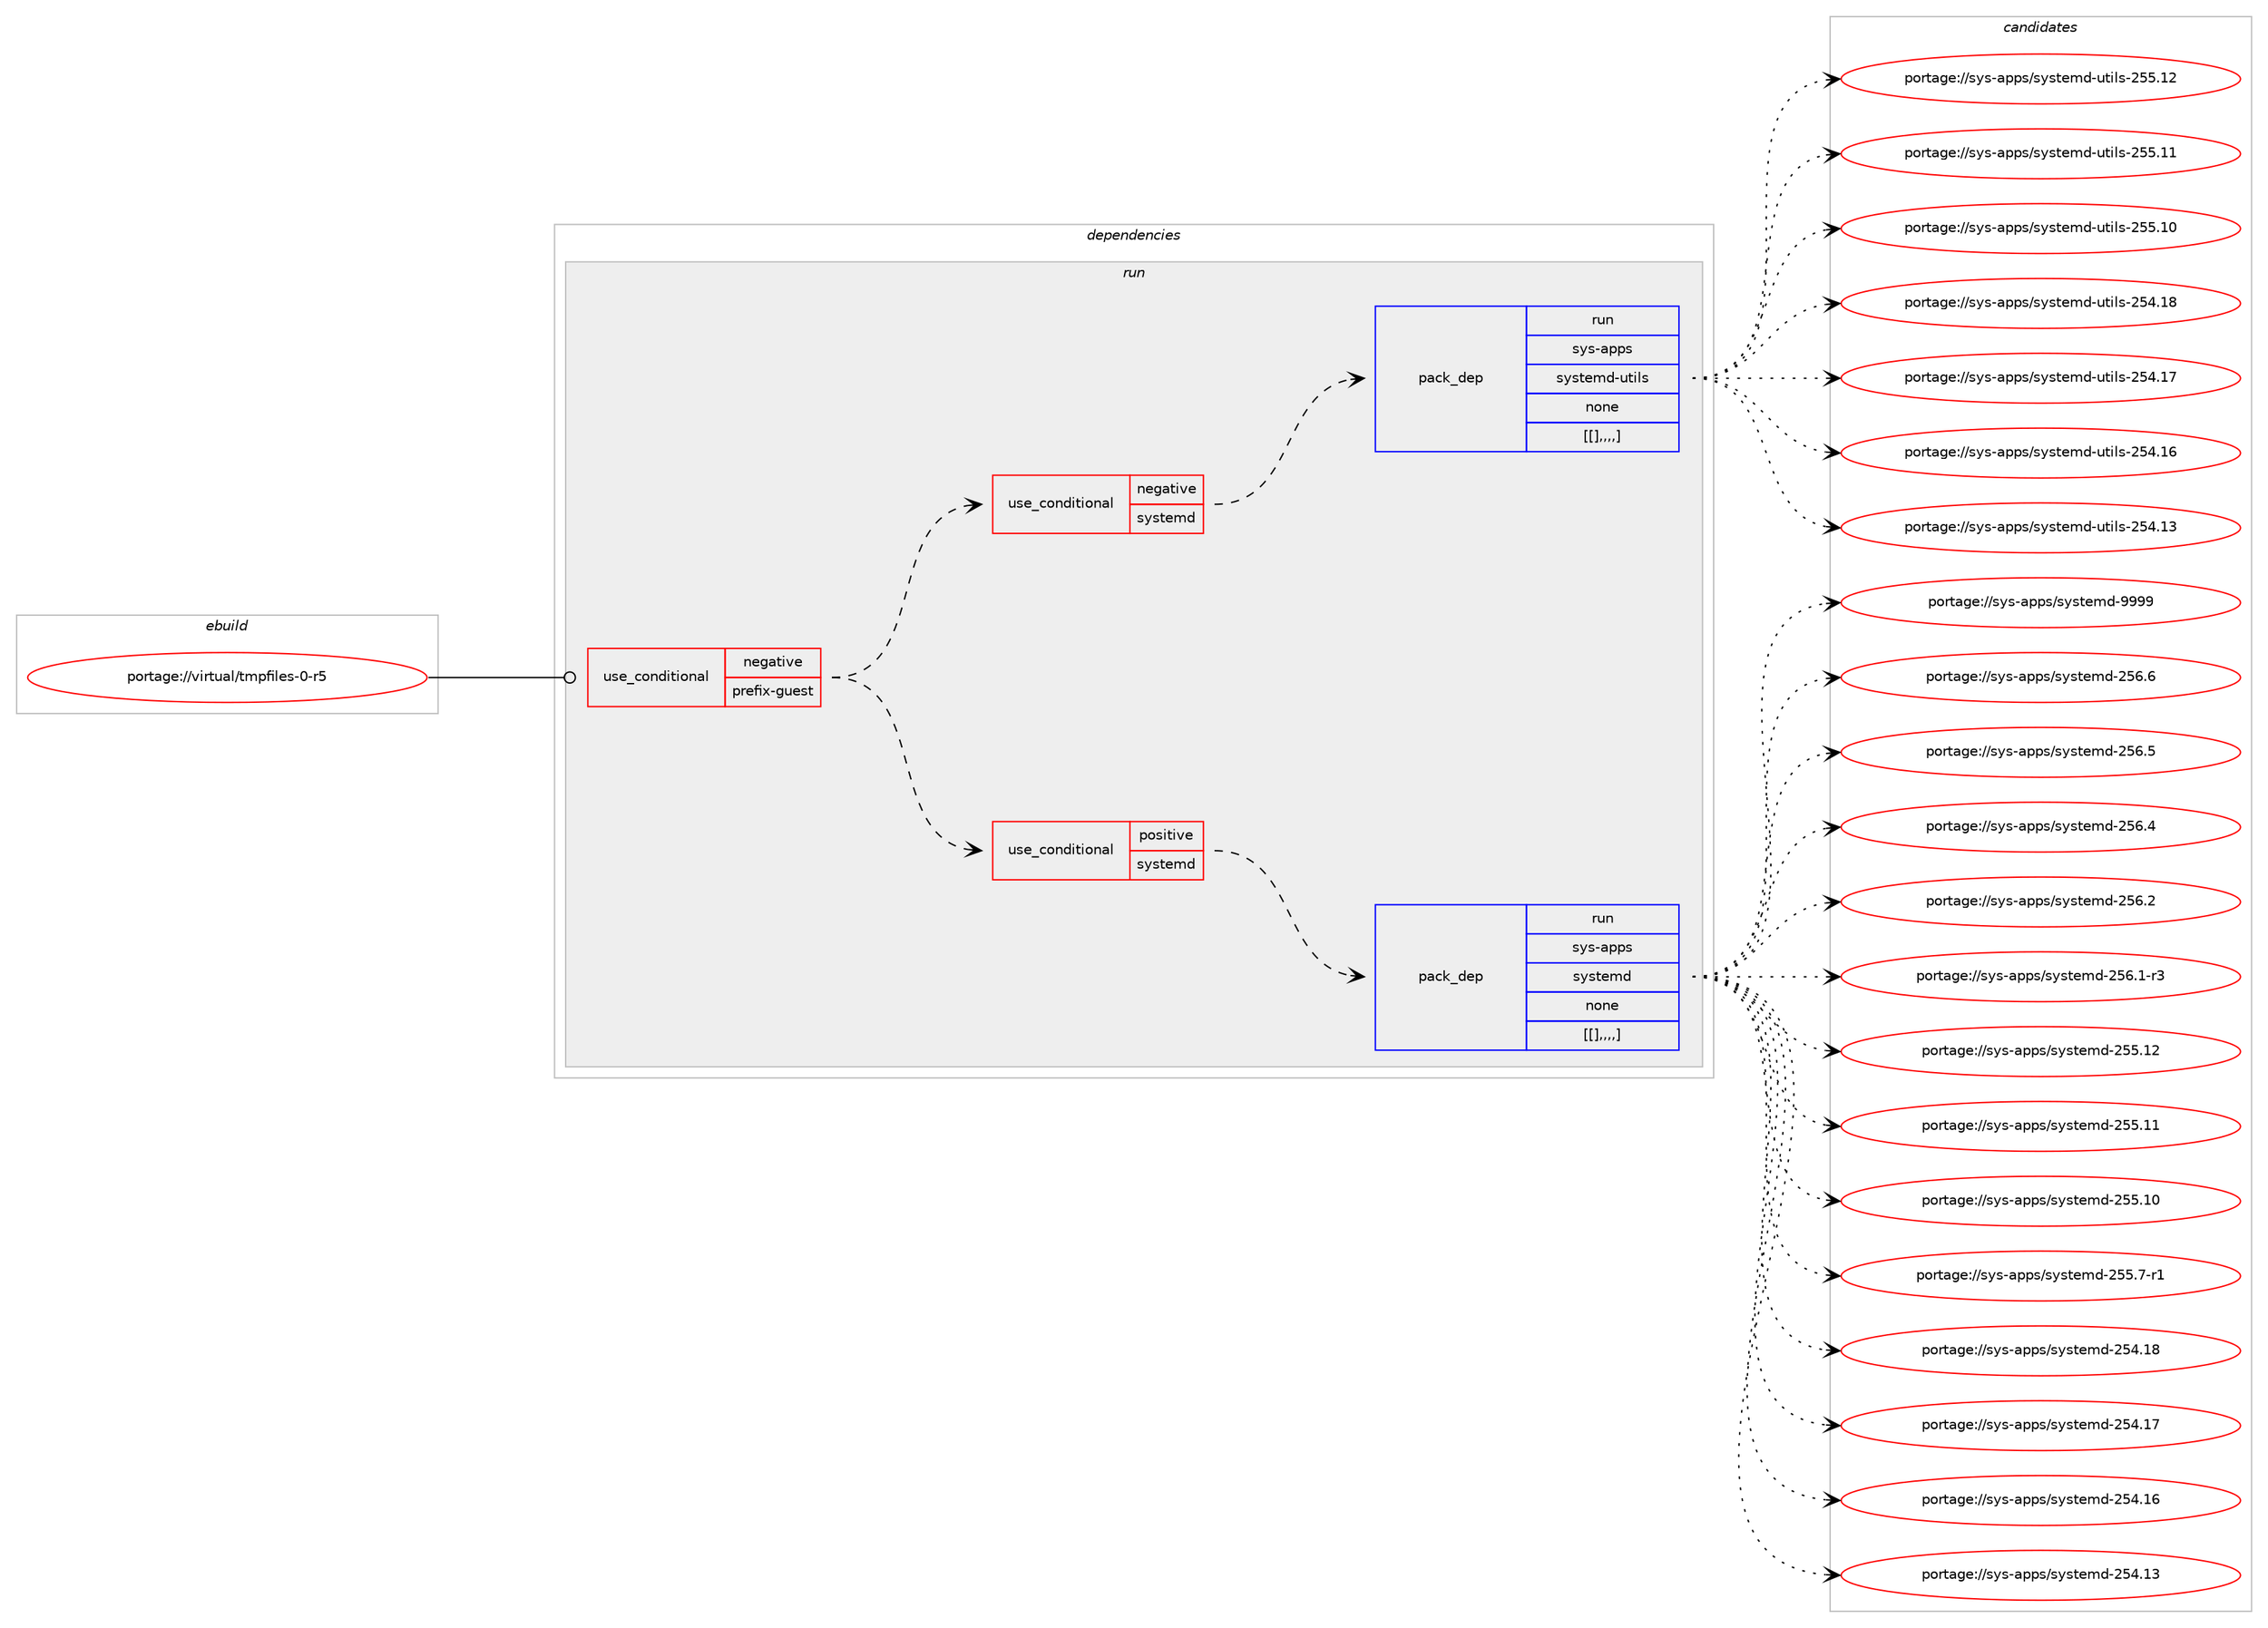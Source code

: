 digraph prolog {

# *************
# Graph options
# *************

newrank=true;
concentrate=true;
compound=true;
graph [rankdir=LR,fontname=Helvetica,fontsize=10,ranksep=1.5];#, ranksep=2.5, nodesep=0.2];
edge  [arrowhead=vee];
node  [fontname=Helvetica,fontsize=10];

# **********
# The ebuild
# **********

subgraph cluster_leftcol {
color=gray;
label=<<i>ebuild</i>>;
id [label="portage://virtual/tmpfiles-0-r5", color=red, width=4, href="../virtual/tmpfiles-0-r5.svg"];
}

# ****************
# The dependencies
# ****************

subgraph cluster_midcol {
color=gray;
label=<<i>dependencies</i>>;
subgraph cluster_compile {
fillcolor="#eeeeee";
style=filled;
label=<<i>compile</i>>;
}
subgraph cluster_compileandrun {
fillcolor="#eeeeee";
style=filled;
label=<<i>compile and run</i>>;
}
subgraph cluster_run {
fillcolor="#eeeeee";
style=filled;
label=<<i>run</i>>;
subgraph cond10785 {
dependency29749 [label=<<TABLE BORDER="0" CELLBORDER="1" CELLSPACING="0" CELLPADDING="4"><TR><TD ROWSPAN="3" CELLPADDING="10">use_conditional</TD></TR><TR><TD>negative</TD></TR><TR><TD>prefix-guest</TD></TR></TABLE>>, shape=none, color=red];
subgraph cond10786 {
dependency29750 [label=<<TABLE BORDER="0" CELLBORDER="1" CELLSPACING="0" CELLPADDING="4"><TR><TD ROWSPAN="3" CELLPADDING="10">use_conditional</TD></TR><TR><TD>positive</TD></TR><TR><TD>systemd</TD></TR></TABLE>>, shape=none, color=red];
subgraph pack18745 {
dependency29751 [label=<<TABLE BORDER="0" CELLBORDER="1" CELLSPACING="0" CELLPADDING="4" WIDTH="220"><TR><TD ROWSPAN="6" CELLPADDING="30">pack_dep</TD></TR><TR><TD WIDTH="110">run</TD></TR><TR><TD>sys-apps</TD></TR><TR><TD>systemd</TD></TR><TR><TD>none</TD></TR><TR><TD>[[],,,,]</TD></TR></TABLE>>, shape=none, color=blue];
}
dependency29750:e -> dependency29751:w [weight=20,style="dashed",arrowhead="vee"];
}
dependency29749:e -> dependency29750:w [weight=20,style="dashed",arrowhead="vee"];
subgraph cond10787 {
dependency29752 [label=<<TABLE BORDER="0" CELLBORDER="1" CELLSPACING="0" CELLPADDING="4"><TR><TD ROWSPAN="3" CELLPADDING="10">use_conditional</TD></TR><TR><TD>negative</TD></TR><TR><TD>systemd</TD></TR></TABLE>>, shape=none, color=red];
subgraph pack18746 {
dependency29753 [label=<<TABLE BORDER="0" CELLBORDER="1" CELLSPACING="0" CELLPADDING="4" WIDTH="220"><TR><TD ROWSPAN="6" CELLPADDING="30">pack_dep</TD></TR><TR><TD WIDTH="110">run</TD></TR><TR><TD>sys-apps</TD></TR><TR><TD>systemd-utils</TD></TR><TR><TD>none</TD></TR><TR><TD>[[],,,,]</TD></TR></TABLE>>, shape=none, color=blue];
}
dependency29752:e -> dependency29753:w [weight=20,style="dashed",arrowhead="vee"];
}
dependency29749:e -> dependency29752:w [weight=20,style="dashed",arrowhead="vee"];
}
id:e -> dependency29749:w [weight=20,style="solid",arrowhead="odot"];
}
}

# **************
# The candidates
# **************

subgraph cluster_choices {
rank=same;
color=gray;
label=<<i>candidates</i>>;

subgraph choice18745 {
color=black;
nodesep=1;
choice1151211154597112112115471151211151161011091004557575757 [label="portage://sys-apps/systemd-9999", color=red, width=4,href="../sys-apps/systemd-9999.svg"];
choice115121115459711211211547115121115116101109100455053544654 [label="portage://sys-apps/systemd-256.6", color=red, width=4,href="../sys-apps/systemd-256.6.svg"];
choice115121115459711211211547115121115116101109100455053544653 [label="portage://sys-apps/systemd-256.5", color=red, width=4,href="../sys-apps/systemd-256.5.svg"];
choice115121115459711211211547115121115116101109100455053544652 [label="portage://sys-apps/systemd-256.4", color=red, width=4,href="../sys-apps/systemd-256.4.svg"];
choice115121115459711211211547115121115116101109100455053544650 [label="portage://sys-apps/systemd-256.2", color=red, width=4,href="../sys-apps/systemd-256.2.svg"];
choice1151211154597112112115471151211151161011091004550535446494511451 [label="portage://sys-apps/systemd-256.1-r3", color=red, width=4,href="../sys-apps/systemd-256.1-r3.svg"];
choice11512111545971121121154711512111511610110910045505353464950 [label="portage://sys-apps/systemd-255.12", color=red, width=4,href="../sys-apps/systemd-255.12.svg"];
choice11512111545971121121154711512111511610110910045505353464949 [label="portage://sys-apps/systemd-255.11", color=red, width=4,href="../sys-apps/systemd-255.11.svg"];
choice11512111545971121121154711512111511610110910045505353464948 [label="portage://sys-apps/systemd-255.10", color=red, width=4,href="../sys-apps/systemd-255.10.svg"];
choice1151211154597112112115471151211151161011091004550535346554511449 [label="portage://sys-apps/systemd-255.7-r1", color=red, width=4,href="../sys-apps/systemd-255.7-r1.svg"];
choice11512111545971121121154711512111511610110910045505352464956 [label="portage://sys-apps/systemd-254.18", color=red, width=4,href="../sys-apps/systemd-254.18.svg"];
choice11512111545971121121154711512111511610110910045505352464955 [label="portage://sys-apps/systemd-254.17", color=red, width=4,href="../sys-apps/systemd-254.17.svg"];
choice11512111545971121121154711512111511610110910045505352464954 [label="portage://sys-apps/systemd-254.16", color=red, width=4,href="../sys-apps/systemd-254.16.svg"];
choice11512111545971121121154711512111511610110910045505352464951 [label="portage://sys-apps/systemd-254.13", color=red, width=4,href="../sys-apps/systemd-254.13.svg"];
dependency29751:e -> choice1151211154597112112115471151211151161011091004557575757:w [style=dotted,weight="100"];
dependency29751:e -> choice115121115459711211211547115121115116101109100455053544654:w [style=dotted,weight="100"];
dependency29751:e -> choice115121115459711211211547115121115116101109100455053544653:w [style=dotted,weight="100"];
dependency29751:e -> choice115121115459711211211547115121115116101109100455053544652:w [style=dotted,weight="100"];
dependency29751:e -> choice115121115459711211211547115121115116101109100455053544650:w [style=dotted,weight="100"];
dependency29751:e -> choice1151211154597112112115471151211151161011091004550535446494511451:w [style=dotted,weight="100"];
dependency29751:e -> choice11512111545971121121154711512111511610110910045505353464950:w [style=dotted,weight="100"];
dependency29751:e -> choice11512111545971121121154711512111511610110910045505353464949:w [style=dotted,weight="100"];
dependency29751:e -> choice11512111545971121121154711512111511610110910045505353464948:w [style=dotted,weight="100"];
dependency29751:e -> choice1151211154597112112115471151211151161011091004550535346554511449:w [style=dotted,weight="100"];
dependency29751:e -> choice11512111545971121121154711512111511610110910045505352464956:w [style=dotted,weight="100"];
dependency29751:e -> choice11512111545971121121154711512111511610110910045505352464955:w [style=dotted,weight="100"];
dependency29751:e -> choice11512111545971121121154711512111511610110910045505352464954:w [style=dotted,weight="100"];
dependency29751:e -> choice11512111545971121121154711512111511610110910045505352464951:w [style=dotted,weight="100"];
}
subgraph choice18746 {
color=black;
nodesep=1;
choice1151211154597112112115471151211151161011091004511711610510811545505353464950 [label="portage://sys-apps/systemd-utils-255.12", color=red, width=4,href="../sys-apps/systemd-utils-255.12.svg"];
choice1151211154597112112115471151211151161011091004511711610510811545505353464949 [label="portage://sys-apps/systemd-utils-255.11", color=red, width=4,href="../sys-apps/systemd-utils-255.11.svg"];
choice1151211154597112112115471151211151161011091004511711610510811545505353464948 [label="portage://sys-apps/systemd-utils-255.10", color=red, width=4,href="../sys-apps/systemd-utils-255.10.svg"];
choice1151211154597112112115471151211151161011091004511711610510811545505352464956 [label="portage://sys-apps/systemd-utils-254.18", color=red, width=4,href="../sys-apps/systemd-utils-254.18.svg"];
choice1151211154597112112115471151211151161011091004511711610510811545505352464955 [label="portage://sys-apps/systemd-utils-254.17", color=red, width=4,href="../sys-apps/systemd-utils-254.17.svg"];
choice1151211154597112112115471151211151161011091004511711610510811545505352464954 [label="portage://sys-apps/systemd-utils-254.16", color=red, width=4,href="../sys-apps/systemd-utils-254.16.svg"];
choice1151211154597112112115471151211151161011091004511711610510811545505352464951 [label="portage://sys-apps/systemd-utils-254.13", color=red, width=4,href="../sys-apps/systemd-utils-254.13.svg"];
dependency29753:e -> choice1151211154597112112115471151211151161011091004511711610510811545505353464950:w [style=dotted,weight="100"];
dependency29753:e -> choice1151211154597112112115471151211151161011091004511711610510811545505353464949:w [style=dotted,weight="100"];
dependency29753:e -> choice1151211154597112112115471151211151161011091004511711610510811545505353464948:w [style=dotted,weight="100"];
dependency29753:e -> choice1151211154597112112115471151211151161011091004511711610510811545505352464956:w [style=dotted,weight="100"];
dependency29753:e -> choice1151211154597112112115471151211151161011091004511711610510811545505352464955:w [style=dotted,weight="100"];
dependency29753:e -> choice1151211154597112112115471151211151161011091004511711610510811545505352464954:w [style=dotted,weight="100"];
dependency29753:e -> choice1151211154597112112115471151211151161011091004511711610510811545505352464951:w [style=dotted,weight="100"];
}
}

}
